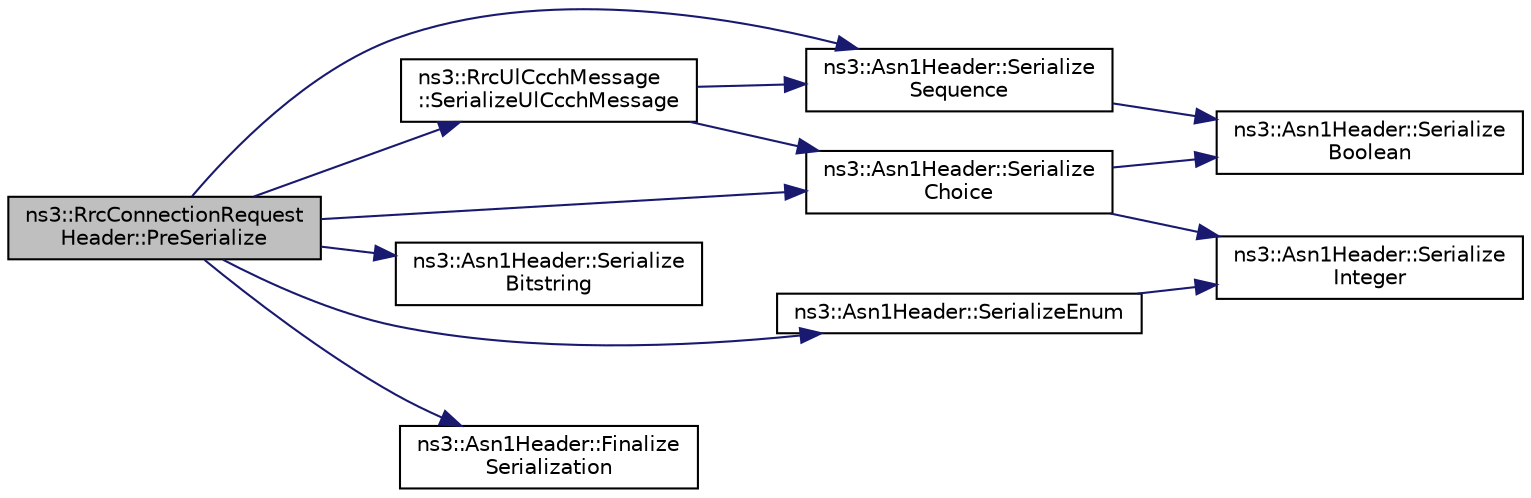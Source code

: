 digraph "ns3::RrcConnectionRequestHeader::PreSerialize"
{
  edge [fontname="Helvetica",fontsize="10",labelfontname="Helvetica",labelfontsize="10"];
  node [fontname="Helvetica",fontsize="10",shape=record];
  rankdir="LR";
  Node1 [label="ns3::RrcConnectionRequest\lHeader::PreSerialize",height=0.2,width=0.4,color="black", fillcolor="grey75", style="filled", fontcolor="black"];
  Node1 -> Node2 [color="midnightblue",fontsize="10",style="solid"];
  Node2 [label="ns3::RrcUlCcchMessage\l::SerializeUlCcchMessage",height=0.2,width=0.4,color="black", fillcolor="white", style="filled",URL="$d9/d8d/classns3_1_1RrcUlCcchMessage.html#ac6f5ee6f826d83661b2cab01dcd78d5c"];
  Node2 -> Node3 [color="midnightblue",fontsize="10",style="solid"];
  Node3 [label="ns3::Asn1Header::Serialize\lSequence",height=0.2,width=0.4,color="black", fillcolor="white", style="filled",URL="$d4/d02/classns3_1_1Asn1Header.html#aa9744858380443ed95836fed08799aed"];
  Node3 -> Node4 [color="midnightblue",fontsize="10",style="solid"];
  Node4 [label="ns3::Asn1Header::Serialize\lBoolean",height=0.2,width=0.4,color="black", fillcolor="white", style="filled",URL="$d4/d02/classns3_1_1Asn1Header.html#a28e3626acdffec71c0376f4f3e7e7ec4"];
  Node2 -> Node5 [color="midnightblue",fontsize="10",style="solid"];
  Node5 [label="ns3::Asn1Header::Serialize\lChoice",height=0.2,width=0.4,color="black", fillcolor="white", style="filled",URL="$d4/d02/classns3_1_1Asn1Header.html#a400ef4a710499da80fc55e23a973d4fa"];
  Node5 -> Node4 [color="midnightblue",fontsize="10",style="solid"];
  Node5 -> Node6 [color="midnightblue",fontsize="10",style="solid"];
  Node6 [label="ns3::Asn1Header::Serialize\lInteger",height=0.2,width=0.4,color="black", fillcolor="white", style="filled",URL="$d4/d02/classns3_1_1Asn1Header.html#ab1c3bd37730affa7473bc759d625c29a"];
  Node1 -> Node3 [color="midnightblue",fontsize="10",style="solid"];
  Node1 -> Node5 [color="midnightblue",fontsize="10",style="solid"];
  Node1 -> Node7 [color="midnightblue",fontsize="10",style="solid"];
  Node7 [label="ns3::Asn1Header::Serialize\lBitstring",height=0.2,width=0.4,color="black", fillcolor="white", style="filled",URL="$d4/d02/classns3_1_1Asn1Header.html#a0be8d507b87be07f85f35b906f8e5da7"];
  Node1 -> Node8 [color="midnightblue",fontsize="10",style="solid"];
  Node8 [label="ns3::Asn1Header::SerializeEnum",height=0.2,width=0.4,color="black", fillcolor="white", style="filled",URL="$d4/d02/classns3_1_1Asn1Header.html#ac8e56956823ab8e4470c09e162e7bf24"];
  Node8 -> Node6 [color="midnightblue",fontsize="10",style="solid"];
  Node1 -> Node9 [color="midnightblue",fontsize="10",style="solid"];
  Node9 [label="ns3::Asn1Header::Finalize\lSerialization",height=0.2,width=0.4,color="black", fillcolor="white", style="filled",URL="$d4/d02/classns3_1_1Asn1Header.html#a6c9bfaa54e5ca1a4eb8ea6c6b5550a8b"];
}
